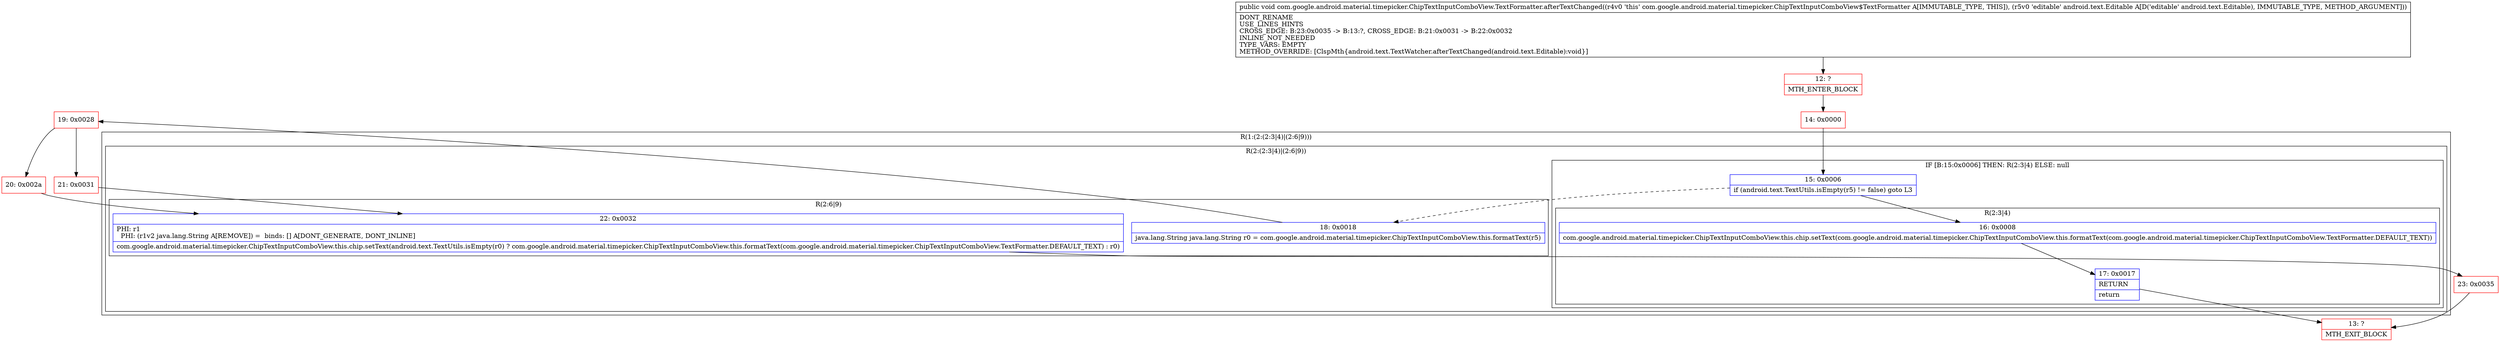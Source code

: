 digraph "CFG forcom.google.android.material.timepicker.ChipTextInputComboView.TextFormatter.afterTextChanged(Landroid\/text\/Editable;)V" {
subgraph cluster_Region_1726898905 {
label = "R(1:(2:(2:3|4)|(2:6|9)))";
node [shape=record,color=blue];
subgraph cluster_Region_925104110 {
label = "R(2:(2:3|4)|(2:6|9))";
node [shape=record,color=blue];
subgraph cluster_IfRegion_343544267 {
label = "IF [B:15:0x0006] THEN: R(2:3|4) ELSE: null";
node [shape=record,color=blue];
Node_15 [shape=record,label="{15\:\ 0x0006|if (android.text.TextUtils.isEmpty(r5) != false) goto L3\l}"];
subgraph cluster_Region_40611202 {
label = "R(2:3|4)";
node [shape=record,color=blue];
Node_16 [shape=record,label="{16\:\ 0x0008|com.google.android.material.timepicker.ChipTextInputComboView.this.chip.setText(com.google.android.material.timepicker.ChipTextInputComboView.this.formatText(com.google.android.material.timepicker.ChipTextInputComboView.TextFormatter.DEFAULT_TEXT))\l}"];
Node_17 [shape=record,label="{17\:\ 0x0017|RETURN\l|return\l}"];
}
}
subgraph cluster_Region_1608447156 {
label = "R(2:6|9)";
node [shape=record,color=blue];
Node_18 [shape=record,label="{18\:\ 0x0018|java.lang.String java.lang.String r0 = com.google.android.material.timepicker.ChipTextInputComboView.this.formatText(r5)\l}"];
Node_22 [shape=record,label="{22\:\ 0x0032|PHI: r1 \l  PHI: (r1v2 java.lang.String A[REMOVE]) =  binds: [] A[DONT_GENERATE, DONT_INLINE]\l|com.google.android.material.timepicker.ChipTextInputComboView.this.chip.setText(android.text.TextUtils.isEmpty(r0) ? com.google.android.material.timepicker.ChipTextInputComboView.this.formatText(com.google.android.material.timepicker.ChipTextInputComboView.TextFormatter.DEFAULT_TEXT) : r0)\l}"];
}
}
}
Node_12 [shape=record,color=red,label="{12\:\ ?|MTH_ENTER_BLOCK\l}"];
Node_14 [shape=record,color=red,label="{14\:\ 0x0000}"];
Node_13 [shape=record,color=red,label="{13\:\ ?|MTH_EXIT_BLOCK\l}"];
Node_19 [shape=record,color=red,label="{19\:\ 0x0028}"];
Node_20 [shape=record,color=red,label="{20\:\ 0x002a}"];
Node_23 [shape=record,color=red,label="{23\:\ 0x0035}"];
Node_21 [shape=record,color=red,label="{21\:\ 0x0031}"];
MethodNode[shape=record,label="{public void com.google.android.material.timepicker.ChipTextInputComboView.TextFormatter.afterTextChanged((r4v0 'this' com.google.android.material.timepicker.ChipTextInputComboView$TextFormatter A[IMMUTABLE_TYPE, THIS]), (r5v0 'editable' android.text.Editable A[D('editable' android.text.Editable), IMMUTABLE_TYPE, METHOD_ARGUMENT]))  | DONT_RENAME\lUSE_LINES_HINTS\lCROSS_EDGE: B:23:0x0035 \-\> B:13:?, CROSS_EDGE: B:21:0x0031 \-\> B:22:0x0032\lINLINE_NOT_NEEDED\lTYPE_VARS: EMPTY\lMETHOD_OVERRIDE: [ClspMth\{android.text.TextWatcher.afterTextChanged(android.text.Editable):void\}]\l}"];
MethodNode -> Node_12;Node_15 -> Node_16;
Node_15 -> Node_18[style=dashed];
Node_16 -> Node_17;
Node_17 -> Node_13;
Node_18 -> Node_19;
Node_22 -> Node_23;
Node_12 -> Node_14;
Node_14 -> Node_15;
Node_19 -> Node_20;
Node_19 -> Node_21;
Node_20 -> Node_22;
Node_23 -> Node_13;
Node_21 -> Node_22;
}

